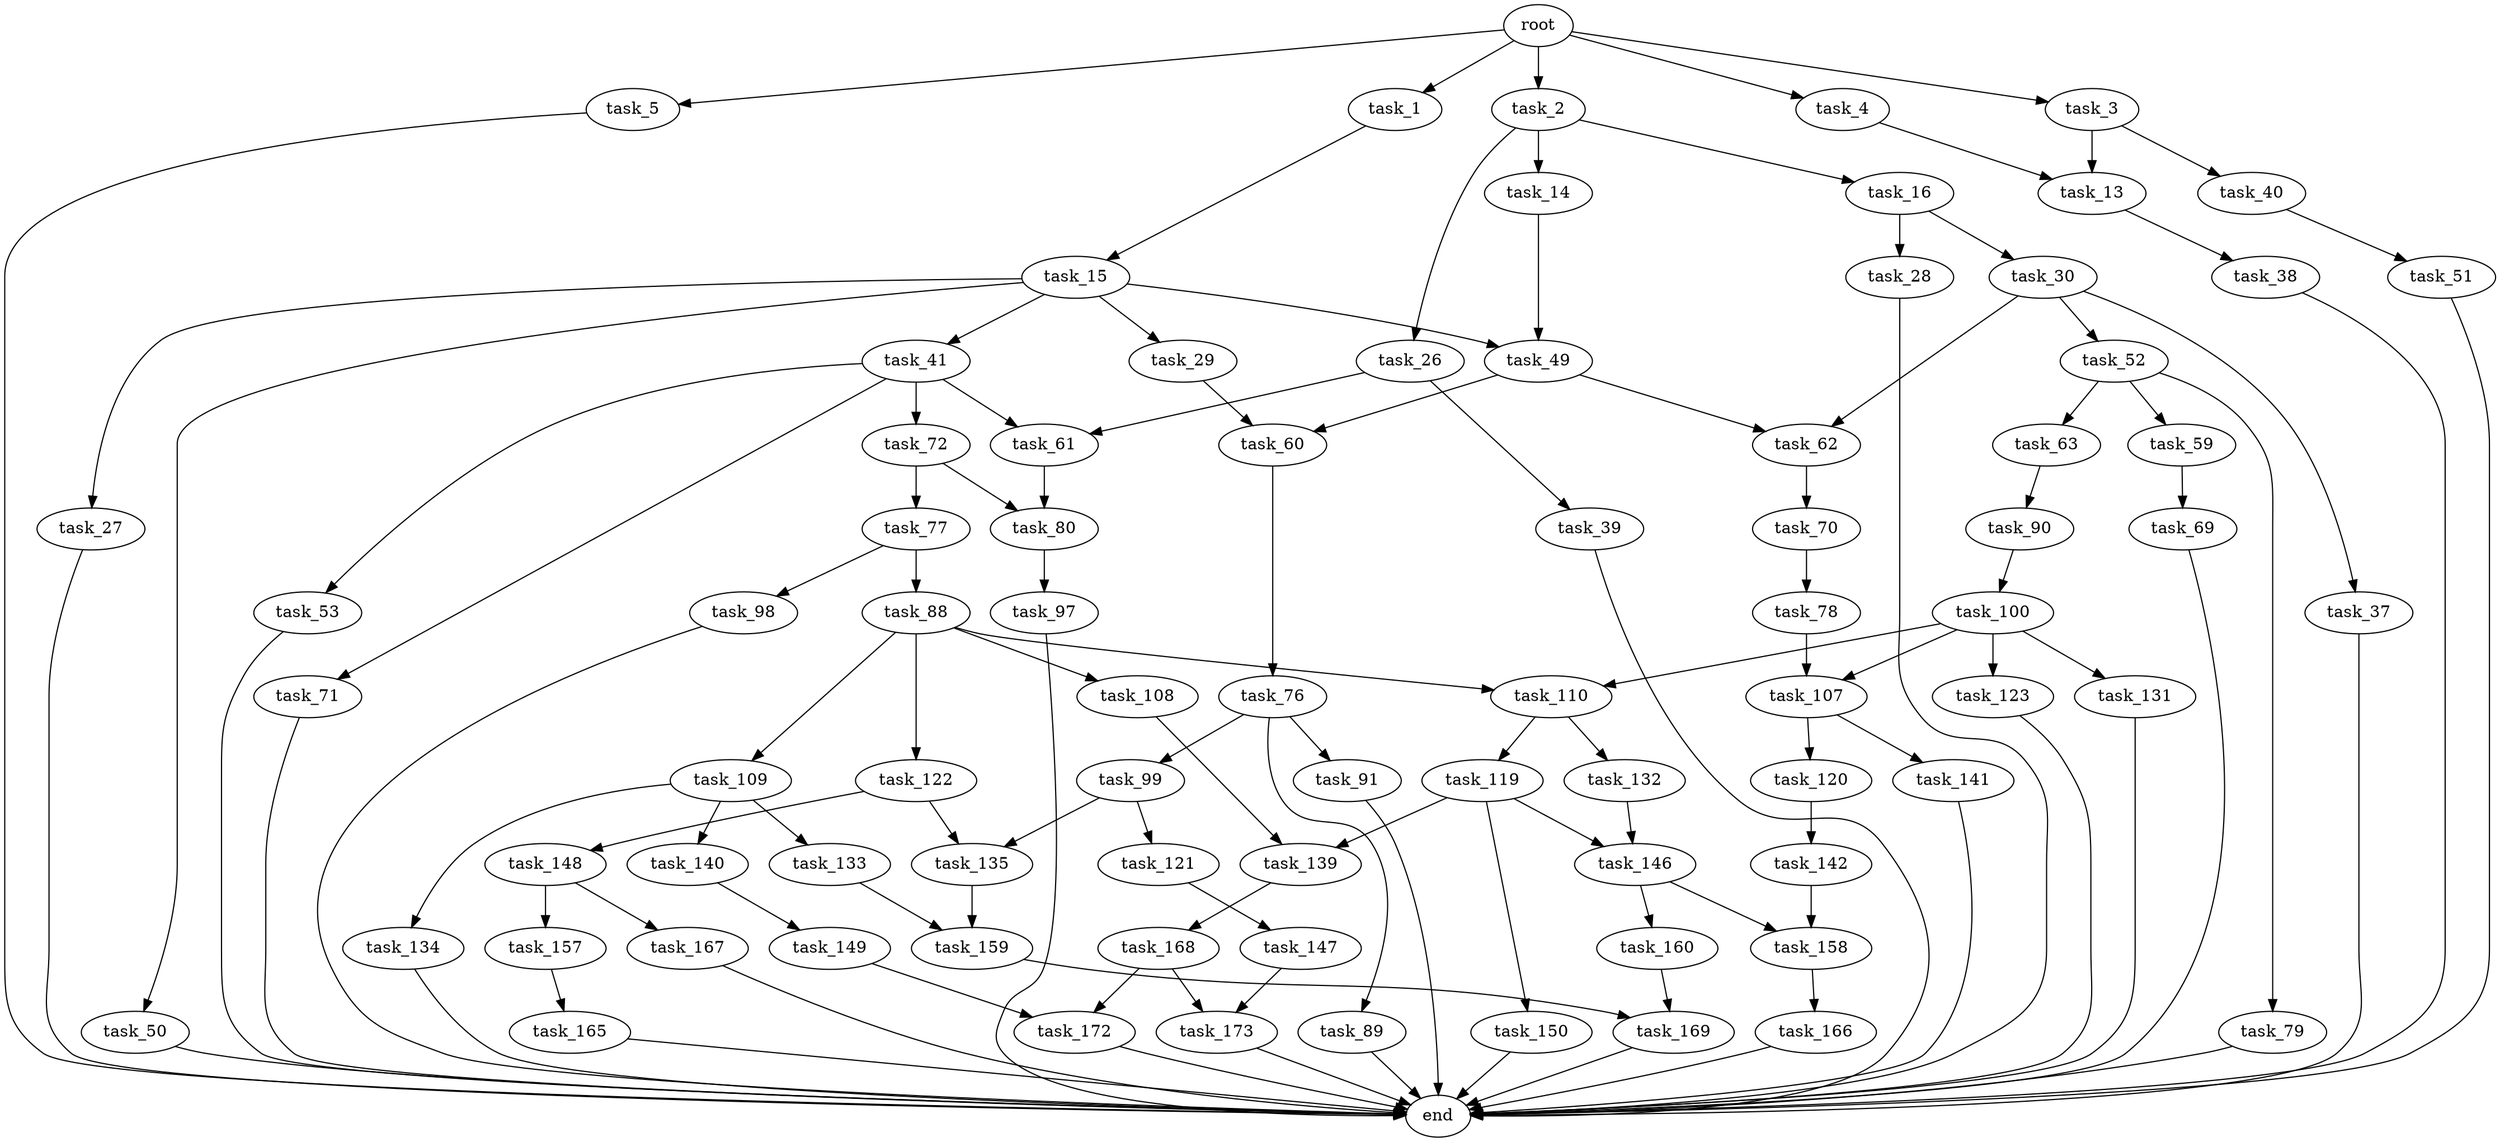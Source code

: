 digraph G {
  root [size="0.000000"];
  task_1 [size="1039876004391.000000"];
  task_2 [size="153654443513.000000"];
  task_3 [size="782757789696.000000"];
  task_4 [size="26954132850.000000"];
  task_5 [size="1570713304.000000"];
  task_13 [size="4717736837.000000"];
  task_14 [size="549755813888.000000"];
  task_15 [size="782757789696.000000"];
  task_16 [size="68719476736.000000"];
  task_26 [size="231928233984.000000"];
  task_27 [size="637957731188.000000"];
  task_28 [size="316594087694.000000"];
  task_29 [size="914712224.000000"];
  task_30 [size="368293445632.000000"];
  task_37 [size="1073741824000.000000"];
  task_38 [size="33763403365.000000"];
  task_39 [size="9951962085.000000"];
  task_40 [size="12527039395.000000"];
  task_41 [size="41715619621.000000"];
  task_49 [size="4332546064.000000"];
  task_50 [size="28991029248.000000"];
  task_51 [size="172115674940.000000"];
  task_52 [size="1939034911.000000"];
  task_53 [size="8589934592.000000"];
  task_59 [size="8589934592.000000"];
  task_60 [size="368293445632.000000"];
  task_61 [size="8589934592.000000"];
  task_62 [size="5613091415.000000"];
  task_63 [size="231928233984.000000"];
  task_69 [size="66803349569.000000"];
  task_70 [size="68719476736.000000"];
  task_71 [size="1073741824000.000000"];
  task_72 [size="33277671705.000000"];
  task_76 [size="1042792280284.000000"];
  task_77 [size="11719767441.000000"];
  task_78 [size="1992757737.000000"];
  task_79 [size="4895746175.000000"];
  task_80 [size="62724875214.000000"];
  task_88 [size="2143021247.000000"];
  task_89 [size="8366260077.000000"];
  task_90 [size="368293445632.000000"];
  task_91 [size="1104499320855.000000"];
  task_97 [size="16392823329.000000"];
  task_98 [size="176557161027.000000"];
  task_99 [size="13746183436.000000"];
  task_100 [size="16282023281.000000"];
  task_107 [size="105138848136.000000"];
  task_108 [size="10304501968.000000"];
  task_109 [size="1073741824000.000000"];
  task_110 [size="188705070973.000000"];
  task_119 [size="13559602529.000000"];
  task_120 [size="19016417494.000000"];
  task_121 [size="44088081329.000000"];
  task_122 [size="64048993679.000000"];
  task_123 [size="231928233984.000000"];
  task_131 [size="7522870839.000000"];
  task_132 [size="16478825369.000000"];
  task_133 [size="3555879917.000000"];
  task_134 [size="4966194390.000000"];
  task_135 [size="8589934592.000000"];
  task_139 [size="231928233984.000000"];
  task_140 [size="8588118944.000000"];
  task_141 [size="368293445632.000000"];
  task_142 [size="5332652742.000000"];
  task_146 [size="10526739965.000000"];
  task_147 [size="40821302109.000000"];
  task_148 [size="182291618829.000000"];
  task_149 [size="5083425504.000000"];
  task_150 [size="134217728000.000000"];
  task_157 [size="451046495121.000000"];
  task_158 [size="3946100404.000000"];
  task_159 [size="134217728000.000000"];
  task_160 [size="1396824136691.000000"];
  task_165 [size="4786028570.000000"];
  task_166 [size="696183582876.000000"];
  task_167 [size="627596114450.000000"];
  task_168 [size="1073741824000.000000"];
  task_169 [size="1368398318025.000000"];
  task_172 [size="30294897740.000000"];
  task_173 [size="14570801108.000000"];
  end [size="0.000000"];

  root -> task_1 [size="1.000000"];
  root -> task_2 [size="1.000000"];
  root -> task_3 [size="1.000000"];
  root -> task_4 [size="1.000000"];
  root -> task_5 [size="1.000000"];
  task_1 -> task_15 [size="679477248.000000"];
  task_2 -> task_14 [size="411041792.000000"];
  task_2 -> task_16 [size="411041792.000000"];
  task_2 -> task_26 [size="411041792.000000"];
  task_3 -> task_13 [size="679477248.000000"];
  task_3 -> task_40 [size="679477248.000000"];
  task_4 -> task_13 [size="679477248.000000"];
  task_5 -> end [size="1.000000"];
  task_13 -> task_38 [size="75497472.000000"];
  task_14 -> task_49 [size="536870912.000000"];
  task_15 -> task_27 [size="679477248.000000"];
  task_15 -> task_29 [size="679477248.000000"];
  task_15 -> task_41 [size="679477248.000000"];
  task_15 -> task_49 [size="679477248.000000"];
  task_15 -> task_50 [size="679477248.000000"];
  task_16 -> task_28 [size="134217728.000000"];
  task_16 -> task_30 [size="134217728.000000"];
  task_26 -> task_39 [size="301989888.000000"];
  task_26 -> task_61 [size="301989888.000000"];
  task_27 -> end [size="1.000000"];
  task_28 -> end [size="1.000000"];
  task_29 -> task_60 [size="75497472.000000"];
  task_30 -> task_37 [size="411041792.000000"];
  task_30 -> task_52 [size="411041792.000000"];
  task_30 -> task_62 [size="411041792.000000"];
  task_37 -> end [size="1.000000"];
  task_38 -> end [size="1.000000"];
  task_39 -> end [size="1.000000"];
  task_40 -> task_51 [size="209715200.000000"];
  task_41 -> task_53 [size="75497472.000000"];
  task_41 -> task_61 [size="75497472.000000"];
  task_41 -> task_71 [size="75497472.000000"];
  task_41 -> task_72 [size="75497472.000000"];
  task_49 -> task_60 [size="411041792.000000"];
  task_49 -> task_62 [size="411041792.000000"];
  task_50 -> end [size="1.000000"];
  task_51 -> end [size="1.000000"];
  task_52 -> task_59 [size="33554432.000000"];
  task_52 -> task_63 [size="33554432.000000"];
  task_52 -> task_79 [size="33554432.000000"];
  task_53 -> end [size="1.000000"];
  task_59 -> task_69 [size="33554432.000000"];
  task_60 -> task_76 [size="411041792.000000"];
  task_61 -> task_80 [size="33554432.000000"];
  task_62 -> task_70 [size="134217728.000000"];
  task_63 -> task_90 [size="301989888.000000"];
  task_69 -> end [size="1.000000"];
  task_70 -> task_78 [size="134217728.000000"];
  task_71 -> end [size="1.000000"];
  task_72 -> task_77 [size="536870912.000000"];
  task_72 -> task_80 [size="536870912.000000"];
  task_76 -> task_89 [size="679477248.000000"];
  task_76 -> task_91 [size="679477248.000000"];
  task_76 -> task_99 [size="679477248.000000"];
  task_77 -> task_88 [size="209715200.000000"];
  task_77 -> task_98 [size="209715200.000000"];
  task_78 -> task_107 [size="75497472.000000"];
  task_79 -> end [size="1.000000"];
  task_80 -> task_97 [size="75497472.000000"];
  task_88 -> task_108 [size="33554432.000000"];
  task_88 -> task_109 [size="33554432.000000"];
  task_88 -> task_110 [size="33554432.000000"];
  task_88 -> task_122 [size="33554432.000000"];
  task_89 -> end [size="1.000000"];
  task_90 -> task_100 [size="411041792.000000"];
  task_91 -> end [size="1.000000"];
  task_97 -> end [size="1.000000"];
  task_98 -> end [size="1.000000"];
  task_99 -> task_121 [size="536870912.000000"];
  task_99 -> task_135 [size="536870912.000000"];
  task_100 -> task_107 [size="536870912.000000"];
  task_100 -> task_110 [size="536870912.000000"];
  task_100 -> task_123 [size="536870912.000000"];
  task_100 -> task_131 [size="536870912.000000"];
  task_107 -> task_120 [size="301989888.000000"];
  task_107 -> task_141 [size="301989888.000000"];
  task_108 -> task_139 [size="411041792.000000"];
  task_109 -> task_133 [size="838860800.000000"];
  task_109 -> task_134 [size="838860800.000000"];
  task_109 -> task_140 [size="838860800.000000"];
  task_110 -> task_119 [size="134217728.000000"];
  task_110 -> task_132 [size="134217728.000000"];
  task_119 -> task_139 [size="838860800.000000"];
  task_119 -> task_146 [size="838860800.000000"];
  task_119 -> task_150 [size="838860800.000000"];
  task_120 -> task_142 [size="838860800.000000"];
  task_121 -> task_147 [size="75497472.000000"];
  task_122 -> task_135 [size="209715200.000000"];
  task_122 -> task_148 [size="209715200.000000"];
  task_123 -> end [size="1.000000"];
  task_131 -> end [size="1.000000"];
  task_132 -> task_146 [size="679477248.000000"];
  task_133 -> task_159 [size="75497472.000000"];
  task_134 -> end [size="1.000000"];
  task_135 -> task_159 [size="33554432.000000"];
  task_139 -> task_168 [size="301989888.000000"];
  task_140 -> task_149 [size="536870912.000000"];
  task_141 -> end [size="1.000000"];
  task_142 -> task_158 [size="134217728.000000"];
  task_146 -> task_158 [size="411041792.000000"];
  task_146 -> task_160 [size="411041792.000000"];
  task_147 -> task_173 [size="75497472.000000"];
  task_148 -> task_157 [size="134217728.000000"];
  task_148 -> task_167 [size="134217728.000000"];
  task_149 -> task_172 [size="134217728.000000"];
  task_150 -> end [size="1.000000"];
  task_157 -> task_165 [size="411041792.000000"];
  task_158 -> task_166 [size="209715200.000000"];
  task_159 -> task_169 [size="209715200.000000"];
  task_160 -> task_169 [size="838860800.000000"];
  task_165 -> end [size="1.000000"];
  task_166 -> end [size="1.000000"];
  task_167 -> end [size="1.000000"];
  task_168 -> task_172 [size="838860800.000000"];
  task_168 -> task_173 [size="838860800.000000"];
  task_169 -> end [size="1.000000"];
  task_172 -> end [size="1.000000"];
  task_173 -> end [size="1.000000"];
}
